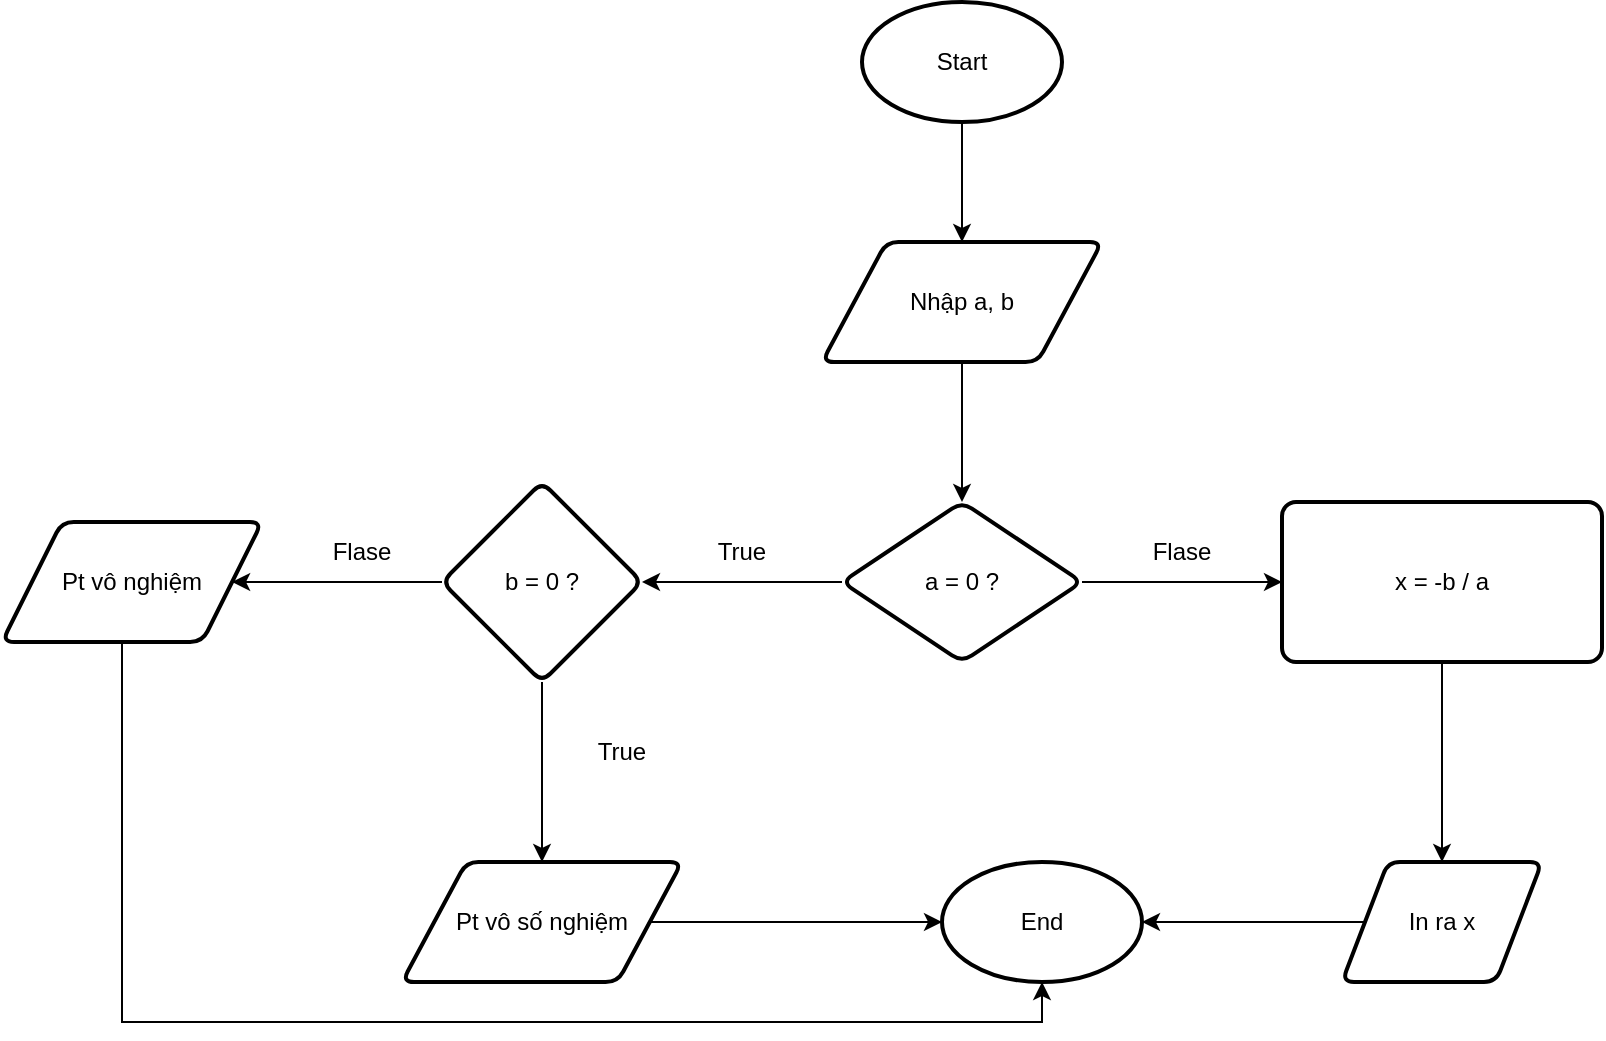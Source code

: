 <mxfile version="28.2.5">
  <diagram name="Trang-1" id="HOtsN4v-XbPYA2IjcK7X">
    <mxGraphModel dx="1273" dy="570" grid="1" gridSize="10" guides="1" tooltips="1" connect="1" arrows="1" fold="1" page="1" pageScale="1" pageWidth="3300" pageHeight="4681" math="0" shadow="0">
      <root>
        <mxCell id="0" />
        <mxCell id="1" parent="0" />
        <mxCell id="qCmycA5CF4ji8H7v327r-3" value="" style="edgeStyle=orthogonalEdgeStyle;rounded=0;orthogonalLoop=1;jettySize=auto;html=1;" edge="1" parent="1" source="qCmycA5CF4ji8H7v327r-1" target="qCmycA5CF4ji8H7v327r-2">
          <mxGeometry relative="1" as="geometry" />
        </mxCell>
        <mxCell id="qCmycA5CF4ji8H7v327r-1" value="Start" style="strokeWidth=2;html=1;shape=mxgraph.flowchart.start_1;whiteSpace=wrap;" vertex="1" parent="1">
          <mxGeometry x="470" y="110" width="100" height="60" as="geometry" />
        </mxCell>
        <mxCell id="qCmycA5CF4ji8H7v327r-5" value="" style="edgeStyle=orthogonalEdgeStyle;rounded=0;orthogonalLoop=1;jettySize=auto;html=1;" edge="1" parent="1" source="qCmycA5CF4ji8H7v327r-2" target="qCmycA5CF4ji8H7v327r-4">
          <mxGeometry relative="1" as="geometry" />
        </mxCell>
        <mxCell id="qCmycA5CF4ji8H7v327r-2" value="Nhập a, b" style="shape=parallelogram;html=1;strokeWidth=2;perimeter=parallelogramPerimeter;whiteSpace=wrap;rounded=1;arcSize=12;size=0.23;" vertex="1" parent="1">
          <mxGeometry x="450" y="230" width="140" height="60" as="geometry" />
        </mxCell>
        <mxCell id="qCmycA5CF4ji8H7v327r-7" value="" style="edgeStyle=orthogonalEdgeStyle;rounded=0;orthogonalLoop=1;jettySize=auto;html=1;" edge="1" parent="1" source="qCmycA5CF4ji8H7v327r-4" target="qCmycA5CF4ji8H7v327r-6">
          <mxGeometry relative="1" as="geometry" />
        </mxCell>
        <mxCell id="qCmycA5CF4ji8H7v327r-17" value="" style="edgeStyle=orthogonalEdgeStyle;rounded=0;orthogonalLoop=1;jettySize=auto;html=1;" edge="1" parent="1" source="qCmycA5CF4ji8H7v327r-4" target="qCmycA5CF4ji8H7v327r-16">
          <mxGeometry relative="1" as="geometry" />
        </mxCell>
        <mxCell id="qCmycA5CF4ji8H7v327r-4" value="a = 0 ?" style="rhombus;whiteSpace=wrap;html=1;strokeWidth=2;rounded=1;arcSize=12;" vertex="1" parent="1">
          <mxGeometry x="460" y="360" width="120" height="80" as="geometry" />
        </mxCell>
        <mxCell id="qCmycA5CF4ji8H7v327r-10" value="" style="edgeStyle=orthogonalEdgeStyle;rounded=0;orthogonalLoop=1;jettySize=auto;html=1;" edge="1" parent="1" source="qCmycA5CF4ji8H7v327r-6" target="qCmycA5CF4ji8H7v327r-9">
          <mxGeometry relative="1" as="geometry" />
        </mxCell>
        <mxCell id="qCmycA5CF4ji8H7v327r-13" value="" style="edgeStyle=orthogonalEdgeStyle;rounded=0;orthogonalLoop=1;jettySize=auto;html=1;" edge="1" parent="1" source="qCmycA5CF4ji8H7v327r-6" target="qCmycA5CF4ji8H7v327r-12">
          <mxGeometry relative="1" as="geometry" />
        </mxCell>
        <mxCell id="qCmycA5CF4ji8H7v327r-6" value="b = 0 ?" style="rhombus;whiteSpace=wrap;html=1;strokeWidth=2;rounded=1;arcSize=12;" vertex="1" parent="1">
          <mxGeometry x="260" y="350" width="100" height="100" as="geometry" />
        </mxCell>
        <mxCell id="qCmycA5CF4ji8H7v327r-8" value="True" style="text;html=1;align=center;verticalAlign=middle;whiteSpace=wrap;rounded=0;container=1;" vertex="1" parent="1">
          <mxGeometry x="380" y="370" width="60" height="30" as="geometry" />
        </mxCell>
        <mxCell id="qCmycA5CF4ji8H7v327r-9" value="Pt vô số nghiệm" style="shape=parallelogram;html=1;strokeWidth=2;perimeter=parallelogramPerimeter;whiteSpace=wrap;rounded=1;arcSize=12;size=0.23;" vertex="1" parent="1">
          <mxGeometry x="240" y="540" width="140" height="60" as="geometry" />
        </mxCell>
        <mxCell id="qCmycA5CF4ji8H7v327r-11" value="True" style="text;html=1;align=center;verticalAlign=middle;whiteSpace=wrap;rounded=0;" vertex="1" parent="1">
          <mxGeometry x="320" y="470" width="60" height="30" as="geometry" />
        </mxCell>
        <mxCell id="qCmycA5CF4ji8H7v327r-12" value="Pt vô nghiệm" style="shape=parallelogram;html=1;strokeWidth=2;perimeter=parallelogramPerimeter;whiteSpace=wrap;rounded=1;arcSize=12;size=0.23;" vertex="1" parent="1">
          <mxGeometry x="40" y="370" width="130" height="60" as="geometry" />
        </mxCell>
        <mxCell id="qCmycA5CF4ji8H7v327r-15" value="Flase" style="text;html=1;align=center;verticalAlign=middle;whiteSpace=wrap;rounded=0;" vertex="1" parent="1">
          <mxGeometry x="190" y="370" width="60" height="30" as="geometry" />
        </mxCell>
        <mxCell id="qCmycA5CF4ji8H7v327r-20" value="" style="edgeStyle=orthogonalEdgeStyle;rounded=0;orthogonalLoop=1;jettySize=auto;html=1;" edge="1" parent="1" source="qCmycA5CF4ji8H7v327r-16" target="qCmycA5CF4ji8H7v327r-19">
          <mxGeometry relative="1" as="geometry" />
        </mxCell>
        <mxCell id="qCmycA5CF4ji8H7v327r-16" value="x = -b / a" style="rounded=1;whiteSpace=wrap;html=1;absoluteArcSize=1;arcSize=14;strokeWidth=2;" vertex="1" parent="1">
          <mxGeometry x="680" y="360" width="160" height="80" as="geometry" />
        </mxCell>
        <mxCell id="qCmycA5CF4ji8H7v327r-18" value="Flase" style="text;html=1;align=center;verticalAlign=middle;whiteSpace=wrap;rounded=0;" vertex="1" parent="1">
          <mxGeometry x="600" y="370" width="60" height="30" as="geometry" />
        </mxCell>
        <mxCell id="qCmycA5CF4ji8H7v327r-22" style="edgeStyle=orthogonalEdgeStyle;rounded=0;orthogonalLoop=1;jettySize=auto;html=1;" edge="1" parent="1" source="qCmycA5CF4ji8H7v327r-19" target="qCmycA5CF4ji8H7v327r-21">
          <mxGeometry relative="1" as="geometry" />
        </mxCell>
        <mxCell id="qCmycA5CF4ji8H7v327r-19" value="In ra x" style="shape=parallelogram;html=1;strokeWidth=2;perimeter=parallelogramPerimeter;whiteSpace=wrap;rounded=1;arcSize=12;size=0.23;" vertex="1" parent="1">
          <mxGeometry x="710" y="540" width="100" height="60" as="geometry" />
        </mxCell>
        <mxCell id="qCmycA5CF4ji8H7v327r-21" value="End" style="strokeWidth=2;html=1;shape=mxgraph.flowchart.start_1;whiteSpace=wrap;" vertex="1" parent="1">
          <mxGeometry x="510" y="540" width="100" height="60" as="geometry" />
        </mxCell>
        <mxCell id="qCmycA5CF4ji8H7v327r-23" style="edgeStyle=orthogonalEdgeStyle;rounded=0;orthogonalLoop=1;jettySize=auto;html=1;entryX=0;entryY=0.5;entryDx=0;entryDy=0;entryPerimeter=0;" edge="1" parent="1" source="qCmycA5CF4ji8H7v327r-9" target="qCmycA5CF4ji8H7v327r-21">
          <mxGeometry relative="1" as="geometry" />
        </mxCell>
        <mxCell id="qCmycA5CF4ji8H7v327r-24" style="edgeStyle=orthogonalEdgeStyle;rounded=0;orthogonalLoop=1;jettySize=auto;html=1;entryX=0.5;entryY=1;entryDx=0;entryDy=0;entryPerimeter=0;" edge="1" parent="1" source="qCmycA5CF4ji8H7v327r-12" target="qCmycA5CF4ji8H7v327r-21">
          <mxGeometry relative="1" as="geometry">
            <Array as="points">
              <mxPoint x="100" y="620" />
              <mxPoint x="560" y="620" />
            </Array>
          </mxGeometry>
        </mxCell>
      </root>
    </mxGraphModel>
  </diagram>
</mxfile>
